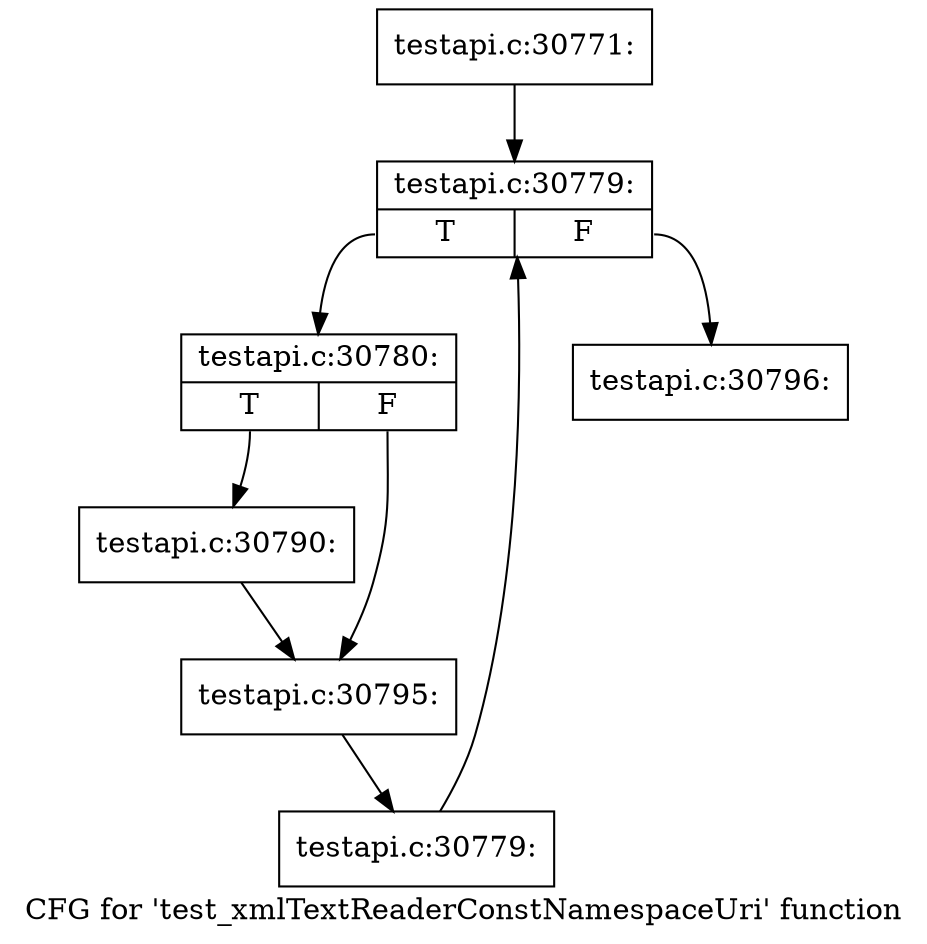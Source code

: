 digraph "CFG for 'test_xmlTextReaderConstNamespaceUri' function" {
	label="CFG for 'test_xmlTextReaderConstNamespaceUri' function";

	Node0x5147ea0 [shape=record,label="{testapi.c:30771:}"];
	Node0x5147ea0 -> Node0x514fa30;
	Node0x514fa30 [shape=record,label="{testapi.c:30779:|{<s0>T|<s1>F}}"];
	Node0x514fa30:s0 -> Node0x514fd10;
	Node0x514fa30:s1 -> Node0x514f890;
	Node0x514fd10 [shape=record,label="{testapi.c:30780:|{<s0>T|<s1>F}}"];
	Node0x514fd10:s0 -> Node0x5150b70;
	Node0x514fd10:s1 -> Node0x5150ea0;
	Node0x5150b70 [shape=record,label="{testapi.c:30790:}"];
	Node0x5150b70 -> Node0x5150ea0;
	Node0x5150ea0 [shape=record,label="{testapi.c:30795:}"];
	Node0x5150ea0 -> Node0x514fc80;
	Node0x514fc80 [shape=record,label="{testapi.c:30779:}"];
	Node0x514fc80 -> Node0x514fa30;
	Node0x514f890 [shape=record,label="{testapi.c:30796:}"];
}
